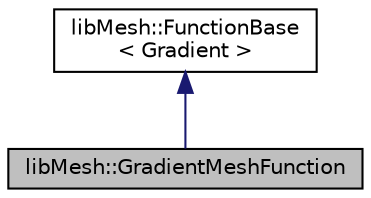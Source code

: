 digraph "libMesh::GradientMeshFunction"
{
 // INTERACTIVE_SVG=YES
  edge [fontname="Helvetica",fontsize="10",labelfontname="Helvetica",labelfontsize="10"];
  node [fontname="Helvetica",fontsize="10",shape=record];
  Node1 [label="libMesh::GradientMeshFunction",height=0.2,width=0.4,color="black", fillcolor="grey75", style="filled" fontcolor="black"];
  Node2 -> Node1 [dir="back",color="midnightblue",fontsize="10",style="solid",fontname="Helvetica"];
  Node2 [label="libMesh::FunctionBase\l\< Gradient \>",height=0.2,width=0.4,color="black", fillcolor="white", style="filled",URL="$classlibMesh_1_1FunctionBase.html"];
}

